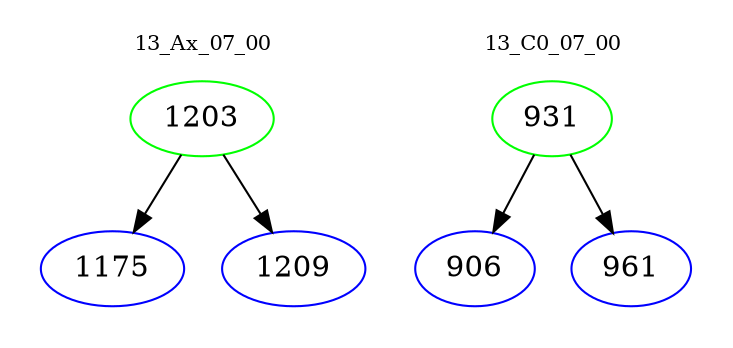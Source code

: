 digraph{
subgraph cluster_0 {
color = white
label = "13_Ax_07_00";
fontsize=10;
T0_1203 [label="1203", color="green"]
T0_1203 -> T0_1175 [color="black"]
T0_1175 [label="1175", color="blue"]
T0_1203 -> T0_1209 [color="black"]
T0_1209 [label="1209", color="blue"]
}
subgraph cluster_1 {
color = white
label = "13_C0_07_00";
fontsize=10;
T1_931 [label="931", color="green"]
T1_931 -> T1_906 [color="black"]
T1_906 [label="906", color="blue"]
T1_931 -> T1_961 [color="black"]
T1_961 [label="961", color="blue"]
}
}
